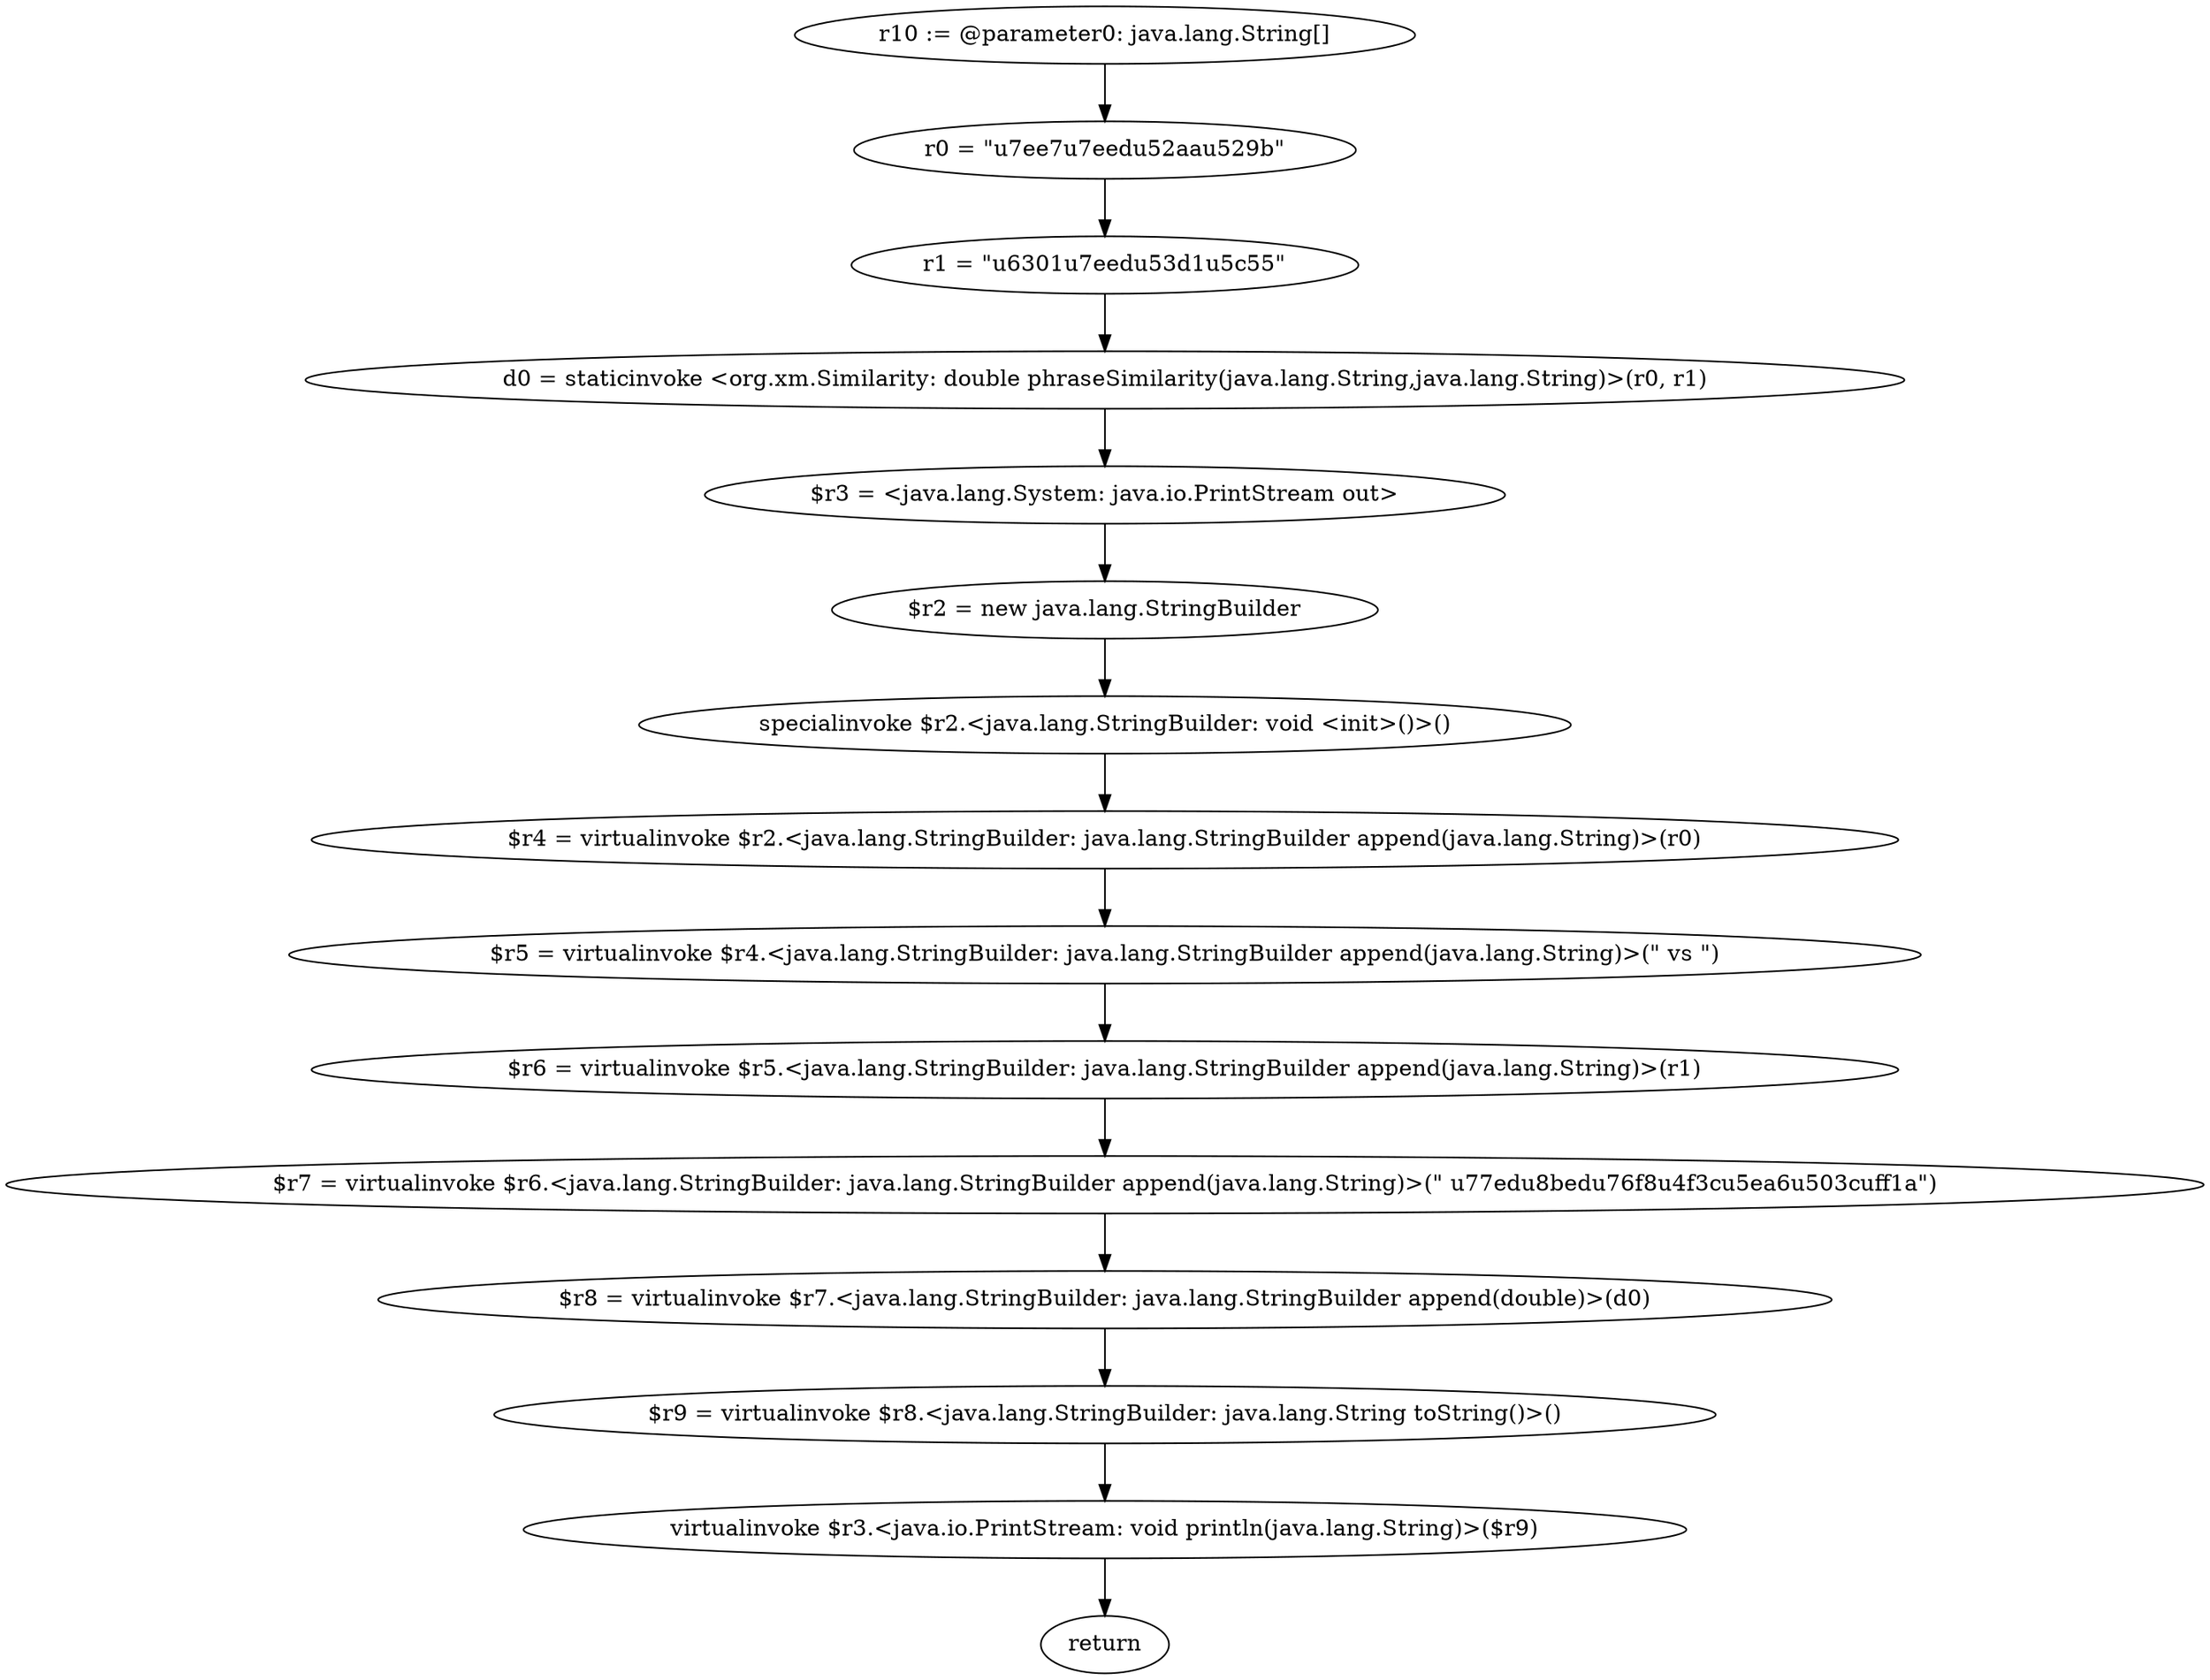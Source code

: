 digraph "unitGraph" {
    "r10 := @parameter0: java.lang.String[]"
    "r0 = \"\u7ee7\u7eed\u52aa\u529b\""
    "r1 = \"\u6301\u7eed\u53d1\u5c55\""
    "d0 = staticinvoke <org.xm.Similarity: double phraseSimilarity(java.lang.String,java.lang.String)>(r0, r1)"
    "$r3 = <java.lang.System: java.io.PrintStream out>"
    "$r2 = new java.lang.StringBuilder"
    "specialinvoke $r2.<java.lang.StringBuilder: void <init>()>()"
    "$r4 = virtualinvoke $r2.<java.lang.StringBuilder: java.lang.StringBuilder append(java.lang.String)>(r0)"
    "$r5 = virtualinvoke $r4.<java.lang.StringBuilder: java.lang.StringBuilder append(java.lang.String)>(\" vs \")"
    "$r6 = virtualinvoke $r5.<java.lang.StringBuilder: java.lang.StringBuilder append(java.lang.String)>(r1)"
    "$r7 = virtualinvoke $r6.<java.lang.StringBuilder: java.lang.StringBuilder append(java.lang.String)>(\" \u77ed\u8bed\u76f8\u4f3c\u5ea6\u503c\uff1a\")"
    "$r8 = virtualinvoke $r7.<java.lang.StringBuilder: java.lang.StringBuilder append(double)>(d0)"
    "$r9 = virtualinvoke $r8.<java.lang.StringBuilder: java.lang.String toString()>()"
    "virtualinvoke $r3.<java.io.PrintStream: void println(java.lang.String)>($r9)"
    "return"
    "r10 := @parameter0: java.lang.String[]"->"r0 = \"\u7ee7\u7eed\u52aa\u529b\"";
    "r0 = \"\u7ee7\u7eed\u52aa\u529b\""->"r1 = \"\u6301\u7eed\u53d1\u5c55\"";
    "r1 = \"\u6301\u7eed\u53d1\u5c55\""->"d0 = staticinvoke <org.xm.Similarity: double phraseSimilarity(java.lang.String,java.lang.String)>(r0, r1)";
    "d0 = staticinvoke <org.xm.Similarity: double phraseSimilarity(java.lang.String,java.lang.String)>(r0, r1)"->"$r3 = <java.lang.System: java.io.PrintStream out>";
    "$r3 = <java.lang.System: java.io.PrintStream out>"->"$r2 = new java.lang.StringBuilder";
    "$r2 = new java.lang.StringBuilder"->"specialinvoke $r2.<java.lang.StringBuilder: void <init>()>()";
    "specialinvoke $r2.<java.lang.StringBuilder: void <init>()>()"->"$r4 = virtualinvoke $r2.<java.lang.StringBuilder: java.lang.StringBuilder append(java.lang.String)>(r0)";
    "$r4 = virtualinvoke $r2.<java.lang.StringBuilder: java.lang.StringBuilder append(java.lang.String)>(r0)"->"$r5 = virtualinvoke $r4.<java.lang.StringBuilder: java.lang.StringBuilder append(java.lang.String)>(\" vs \")";
    "$r5 = virtualinvoke $r4.<java.lang.StringBuilder: java.lang.StringBuilder append(java.lang.String)>(\" vs \")"->"$r6 = virtualinvoke $r5.<java.lang.StringBuilder: java.lang.StringBuilder append(java.lang.String)>(r1)";
    "$r6 = virtualinvoke $r5.<java.lang.StringBuilder: java.lang.StringBuilder append(java.lang.String)>(r1)"->"$r7 = virtualinvoke $r6.<java.lang.StringBuilder: java.lang.StringBuilder append(java.lang.String)>(\" \u77ed\u8bed\u76f8\u4f3c\u5ea6\u503c\uff1a\")";
    "$r7 = virtualinvoke $r6.<java.lang.StringBuilder: java.lang.StringBuilder append(java.lang.String)>(\" \u77ed\u8bed\u76f8\u4f3c\u5ea6\u503c\uff1a\")"->"$r8 = virtualinvoke $r7.<java.lang.StringBuilder: java.lang.StringBuilder append(double)>(d0)";
    "$r8 = virtualinvoke $r7.<java.lang.StringBuilder: java.lang.StringBuilder append(double)>(d0)"->"$r9 = virtualinvoke $r8.<java.lang.StringBuilder: java.lang.String toString()>()";
    "$r9 = virtualinvoke $r8.<java.lang.StringBuilder: java.lang.String toString()>()"->"virtualinvoke $r3.<java.io.PrintStream: void println(java.lang.String)>($r9)";
    "virtualinvoke $r3.<java.io.PrintStream: void println(java.lang.String)>($r9)"->"return";
}
